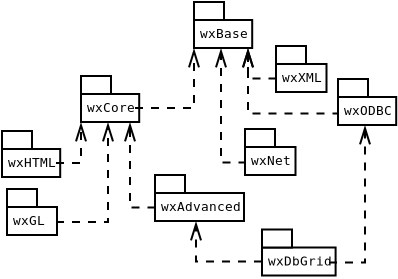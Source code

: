 <?xml version="1.0" encoding="UTF-8"?>
<dia:diagram xmlns:dia="http://www.lysator.liu.se/~alla/dia/">
  <dia:layer name="Background" visible="true">
    <dia:object type="UML - SmallPackage" version="0" id="O0">
      <dia:attribute name="obj_pos">
        <dia:point val="0.4,2.1"/>
      </dia:attribute>
      <dia:attribute name="obj_bb">
        <dia:rectangle val="0.35,1.15;3.15,3.55"/>
      </dia:attribute>
      <dia:attribute name="elem_corner">
        <dia:point val="0.4,2.1"/>
      </dia:attribute>
      <dia:attribute name="elem_width">
        <dia:real val="2.7"/>
      </dia:attribute>
      <dia:attribute name="elem_height">
        <dia:real val="1.4"/>
      </dia:attribute>
      <dia:attribute name="line_colour">
        <dia:color val="#000000"/>
      </dia:attribute>
      <dia:attribute name="fill_colour">
        <dia:color val="#ffffff"/>
      </dia:attribute>
      <dia:attribute name="stereotype">
        <dia:string>##</dia:string>
      </dia:attribute>
      <dia:attribute name="text">
        <dia:composite type="text">
          <dia:attribute name="string">
            <dia:string>#wxBase#</dia:string>
          </dia:attribute>
          <dia:attribute name="font">
            <dia:font family="monospace" style="0" name="Courier"/>
          </dia:attribute>
          <dia:attribute name="height">
            <dia:real val="0.8"/>
          </dia:attribute>
          <dia:attribute name="pos">
            <dia:point val="0.7,3"/>
          </dia:attribute>
          <dia:attribute name="color">
            <dia:color val="#000000"/>
          </dia:attribute>
          <dia:attribute name="alignment">
            <dia:enum val="0"/>
          </dia:attribute>
        </dia:composite>
      </dia:attribute>
    </dia:object>
    <dia:object type="UML - SmallPackage" version="0" id="O1">
      <dia:attribute name="obj_pos">
        <dia:point val="-5.25,5.8"/>
      </dia:attribute>
      <dia:attribute name="obj_bb">
        <dia:rectangle val="-5.3,4.85;-2.5,7.25"/>
      </dia:attribute>
      <dia:attribute name="elem_corner">
        <dia:point val="-5.25,5.8"/>
      </dia:attribute>
      <dia:attribute name="elem_width">
        <dia:real val="2.7"/>
      </dia:attribute>
      <dia:attribute name="elem_height">
        <dia:real val="1.4"/>
      </dia:attribute>
      <dia:attribute name="line_colour">
        <dia:color val="#000000"/>
      </dia:attribute>
      <dia:attribute name="fill_colour">
        <dia:color val="#ffffff"/>
      </dia:attribute>
      <dia:attribute name="stereotype">
        <dia:string>##</dia:string>
      </dia:attribute>
      <dia:attribute name="text">
        <dia:composite type="text">
          <dia:attribute name="string">
            <dia:string>#wxCore#</dia:string>
          </dia:attribute>
          <dia:attribute name="font">
            <dia:font family="monospace" style="0" name="Courier"/>
          </dia:attribute>
          <dia:attribute name="height">
            <dia:real val="0.8"/>
          </dia:attribute>
          <dia:attribute name="pos">
            <dia:point val="-4.95,6.7"/>
          </dia:attribute>
          <dia:attribute name="color">
            <dia:color val="#000000"/>
          </dia:attribute>
          <dia:attribute name="alignment">
            <dia:enum val="0"/>
          </dia:attribute>
        </dia:composite>
      </dia:attribute>
    </dia:object>
    <dia:object type="UML - Dependency" version="0" id="O2">
      <dia:attribute name="obj_pos">
        <dia:point val="-2.55,6.5"/>
      </dia:attribute>
      <dia:attribute name="obj_bb">
        <dia:rectangle val="-2.55,3.05;0.85,7.3"/>
      </dia:attribute>
      <dia:attribute name="orth_points">
        <dia:point val="-2.55,6.5"/>
        <dia:point val="-2.55,6.5"/>
        <dia:point val="0.4,6.5"/>
        <dia:point val="0.4,3.5"/>
      </dia:attribute>
      <dia:attribute name="orth_orient">
        <dia:enum val="1"/>
        <dia:enum val="0"/>
        <dia:enum val="1"/>
      </dia:attribute>
      <dia:attribute name="orth_autoroute">
        <dia:boolean val="true"/>
      </dia:attribute>
      <dia:attribute name="line_colour">
        <dia:color val="#000000"/>
      </dia:attribute>
      <dia:attribute name="name">
        <dia:string>##</dia:string>
      </dia:attribute>
      <dia:attribute name="stereotype">
        <dia:string>##</dia:string>
      </dia:attribute>
      <dia:attribute name="draw_arrow">
        <dia:boolean val="true"/>
      </dia:attribute>
      <dia:connections>
        <dia:connection handle="0" to="O1" connection="4"/>
        <dia:connection handle="1" to="O0" connection="5"/>
      </dia:connections>
    </dia:object>
    <dia:object type="UML - SmallPackage" version="0" id="O3">
      <dia:attribute name="obj_pos">
        <dia:point val="-9.2,8.55"/>
      </dia:attribute>
      <dia:attribute name="obj_bb">
        <dia:rectangle val="-9.25,7.6;-6.45,10"/>
      </dia:attribute>
      <dia:attribute name="elem_corner">
        <dia:point val="-9.2,8.55"/>
      </dia:attribute>
      <dia:attribute name="elem_width">
        <dia:real val="2.7"/>
      </dia:attribute>
      <dia:attribute name="elem_height">
        <dia:real val="1.4"/>
      </dia:attribute>
      <dia:attribute name="line_colour">
        <dia:color val="#000000"/>
      </dia:attribute>
      <dia:attribute name="fill_colour">
        <dia:color val="#ffffff"/>
      </dia:attribute>
      <dia:attribute name="stereotype">
        <dia:string>##</dia:string>
      </dia:attribute>
      <dia:attribute name="text">
        <dia:composite type="text">
          <dia:attribute name="string">
            <dia:string>#wxHTML#</dia:string>
          </dia:attribute>
          <dia:attribute name="font">
            <dia:font family="monospace" style="0" name="Courier"/>
          </dia:attribute>
          <dia:attribute name="height">
            <dia:real val="0.8"/>
          </dia:attribute>
          <dia:attribute name="pos">
            <dia:point val="-8.9,9.45"/>
          </dia:attribute>
          <dia:attribute name="color">
            <dia:color val="#000000"/>
          </dia:attribute>
          <dia:attribute name="alignment">
            <dia:enum val="0"/>
          </dia:attribute>
        </dia:composite>
      </dia:attribute>
    </dia:object>
    <dia:object type="UML - SmallPackage" version="0" id="O4">
      <dia:attribute name="obj_pos">
        <dia:point val="-1.55,10.75"/>
      </dia:attribute>
      <dia:attribute name="obj_bb">
        <dia:rectangle val="-1.6,9.8;2.6,12.2"/>
      </dia:attribute>
      <dia:attribute name="elem_corner">
        <dia:point val="-1.55,10.75"/>
      </dia:attribute>
      <dia:attribute name="elem_width">
        <dia:real val="4.1"/>
      </dia:attribute>
      <dia:attribute name="elem_height">
        <dia:real val="1.4"/>
      </dia:attribute>
      <dia:attribute name="line_colour">
        <dia:color val="#000000"/>
      </dia:attribute>
      <dia:attribute name="fill_colour">
        <dia:color val="#ffffff"/>
      </dia:attribute>
      <dia:attribute name="stereotype">
        <dia:string>##</dia:string>
      </dia:attribute>
      <dia:attribute name="text">
        <dia:composite type="text">
          <dia:attribute name="string">
            <dia:string>#wxAdvanced#</dia:string>
          </dia:attribute>
          <dia:attribute name="font">
            <dia:font family="monospace" style="0" name="Courier"/>
          </dia:attribute>
          <dia:attribute name="height">
            <dia:real val="0.8"/>
          </dia:attribute>
          <dia:attribute name="pos">
            <dia:point val="-1.25,11.65"/>
          </dia:attribute>
          <dia:attribute name="color">
            <dia:color val="#000000"/>
          </dia:attribute>
          <dia:attribute name="alignment">
            <dia:enum val="0"/>
          </dia:attribute>
        </dia:composite>
      </dia:attribute>
    </dia:object>
    <dia:object type="UML - Dependency" version="0" id="O5">
      <dia:attribute name="obj_pos">
        <dia:point val="-6.5,9.25"/>
      </dia:attribute>
      <dia:attribute name="obj_bb">
        <dia:rectangle val="-6.5,6.75;-4.8,10.05"/>
      </dia:attribute>
      <dia:attribute name="orth_points">
        <dia:point val="-6.5,9.25"/>
        <dia:point val="-6.5,9.25"/>
        <dia:point val="-5.25,9.25"/>
        <dia:point val="-5.25,7.2"/>
      </dia:attribute>
      <dia:attribute name="orth_orient">
        <dia:enum val="1"/>
        <dia:enum val="0"/>
        <dia:enum val="1"/>
      </dia:attribute>
      <dia:attribute name="orth_autoroute">
        <dia:boolean val="true"/>
      </dia:attribute>
      <dia:attribute name="line_colour">
        <dia:color val="#000000"/>
      </dia:attribute>
      <dia:attribute name="name">
        <dia:string>##</dia:string>
      </dia:attribute>
      <dia:attribute name="stereotype">
        <dia:string>##</dia:string>
      </dia:attribute>
      <dia:attribute name="draw_arrow">
        <dia:boolean val="true"/>
      </dia:attribute>
      <dia:connections>
        <dia:connection handle="0" to="O3" connection="4"/>
        <dia:connection handle="1" to="O1" connection="5"/>
      </dia:connections>
    </dia:object>
    <dia:object type="UML - Dependency" version="0" id="O6">
      <dia:attribute name="obj_pos">
        <dia:point val="-1.55,11.45"/>
      </dia:attribute>
      <dia:attribute name="obj_bb">
        <dia:rectangle val="-3.25,6.75;-1.5,12.275"/>
      </dia:attribute>
      <dia:attribute name="orth_points">
        <dia:point val="-1.55,11.45"/>
        <dia:point val="-1.55,11.475"/>
        <dia:point val="-2.8,11.475"/>
        <dia:point val="-2.8,7.2"/>
      </dia:attribute>
      <dia:attribute name="orth_orient">
        <dia:enum val="1"/>
        <dia:enum val="0"/>
        <dia:enum val="1"/>
      </dia:attribute>
      <dia:attribute name="orth_autoroute">
        <dia:boolean val="true"/>
      </dia:attribute>
      <dia:attribute name="line_colour">
        <dia:color val="#000000"/>
      </dia:attribute>
      <dia:attribute name="name">
        <dia:string>##</dia:string>
      </dia:attribute>
      <dia:attribute name="stereotype">
        <dia:string>##</dia:string>
      </dia:attribute>
      <dia:attribute name="draw_arrow">
        <dia:boolean val="true"/>
      </dia:attribute>
      <dia:connections>
        <dia:connection handle="0" to="O4" connection="3"/>
      </dia:connections>
    </dia:object>
    <dia:object type="UML - SmallPackage" version="0" id="O7">
      <dia:attribute name="obj_pos">
        <dia:point val="-8.95,11.45"/>
      </dia:attribute>
      <dia:attribute name="obj_bb">
        <dia:rectangle val="-9.0,10.5;-6.4,12.9"/>
      </dia:attribute>
      <dia:attribute name="elem_corner">
        <dia:point val="-8.95,11.45"/>
      </dia:attribute>
      <dia:attribute name="elem_width">
        <dia:real val="2.5"/>
      </dia:attribute>
      <dia:attribute name="elem_height">
        <dia:real val="1.4"/>
      </dia:attribute>
      <dia:attribute name="line_colour">
        <dia:color val="#000000"/>
      </dia:attribute>
      <dia:attribute name="fill_colour">
        <dia:color val="#ffffff"/>
      </dia:attribute>
      <dia:attribute name="stereotype">
        <dia:string>##</dia:string>
      </dia:attribute>
      <dia:attribute name="text">
        <dia:composite type="text">
          <dia:attribute name="string">
            <dia:string>#wxGL#</dia:string>
          </dia:attribute>
          <dia:attribute name="font">
            <dia:font family="monospace" style="0" name="Courier"/>
          </dia:attribute>
          <dia:attribute name="height">
            <dia:real val="0.8"/>
          </dia:attribute>
          <dia:attribute name="pos">
            <dia:point val="-8.65,12.35"/>
          </dia:attribute>
          <dia:attribute name="color">
            <dia:color val="#000000"/>
          </dia:attribute>
          <dia:attribute name="alignment">
            <dia:enum val="0"/>
          </dia:attribute>
        </dia:composite>
      </dia:attribute>
    </dia:object>
    <dia:object type="UML - Dependency" version="0" id="O8">
      <dia:attribute name="obj_pos">
        <dia:point val="-6.45,12.15"/>
      </dia:attribute>
      <dia:attribute name="obj_bb">
        <dia:rectangle val="-6.5,6.75;-3.45,13"/>
      </dia:attribute>
      <dia:attribute name="orth_points">
        <dia:point val="-6.45,12.15"/>
        <dia:point val="-6.45,12.2"/>
        <dia:point val="-3.9,12.2"/>
        <dia:point val="-3.9,7.2"/>
      </dia:attribute>
      <dia:attribute name="orth_orient">
        <dia:enum val="1"/>
        <dia:enum val="0"/>
        <dia:enum val="1"/>
      </dia:attribute>
      <dia:attribute name="orth_autoroute">
        <dia:boolean val="true"/>
      </dia:attribute>
      <dia:attribute name="line_colour">
        <dia:color val="#000000"/>
      </dia:attribute>
      <dia:attribute name="name">
        <dia:string>##</dia:string>
      </dia:attribute>
      <dia:attribute name="stereotype">
        <dia:string>##</dia:string>
      </dia:attribute>
      <dia:attribute name="draw_arrow">
        <dia:boolean val="true"/>
      </dia:attribute>
      <dia:connections>
        <dia:connection handle="0" to="O7" connection="4"/>
        <dia:connection handle="1" to="O1" connection="6"/>
      </dia:connections>
    </dia:object>
    <dia:object type="UML - SmallPackage" version="0" id="O9">
      <dia:attribute name="obj_pos">
        <dia:point val="2.95,8.45"/>
      </dia:attribute>
      <dia:attribute name="obj_bb">
        <dia:rectangle val="2.9,7.5;5.5,9.9"/>
      </dia:attribute>
      <dia:attribute name="elem_corner">
        <dia:point val="2.95,8.45"/>
      </dia:attribute>
      <dia:attribute name="elem_width">
        <dia:real val="2.5"/>
      </dia:attribute>
      <dia:attribute name="elem_height">
        <dia:real val="1.4"/>
      </dia:attribute>
      <dia:attribute name="line_colour">
        <dia:color val="#000000"/>
      </dia:attribute>
      <dia:attribute name="fill_colour">
        <dia:color val="#ffffff"/>
      </dia:attribute>
      <dia:attribute name="stereotype">
        <dia:string>##</dia:string>
      </dia:attribute>
      <dia:attribute name="text">
        <dia:composite type="text">
          <dia:attribute name="string">
            <dia:string>#wxNet#</dia:string>
          </dia:attribute>
          <dia:attribute name="font">
            <dia:font family="monospace" style="0" name="Courier"/>
          </dia:attribute>
          <dia:attribute name="height">
            <dia:real val="0.8"/>
          </dia:attribute>
          <dia:attribute name="pos">
            <dia:point val="3.25,9.35"/>
          </dia:attribute>
          <dia:attribute name="color">
            <dia:color val="#000000"/>
          </dia:attribute>
          <dia:attribute name="alignment">
            <dia:enum val="0"/>
          </dia:attribute>
        </dia:composite>
      </dia:attribute>
    </dia:object>
    <dia:object type="UML - SmallPackage" version="0" id="O10">
      <dia:attribute name="obj_pos">
        <dia:point val="4.5,4.3"/>
      </dia:attribute>
      <dia:attribute name="obj_bb">
        <dia:rectangle val="4.45,3.35;7.05,5.75"/>
      </dia:attribute>
      <dia:attribute name="elem_corner">
        <dia:point val="4.5,4.3"/>
      </dia:attribute>
      <dia:attribute name="elem_width">
        <dia:real val="2.5"/>
      </dia:attribute>
      <dia:attribute name="elem_height">
        <dia:real val="1.4"/>
      </dia:attribute>
      <dia:attribute name="line_colour">
        <dia:color val="#000000"/>
      </dia:attribute>
      <dia:attribute name="fill_colour">
        <dia:color val="#ffffff"/>
      </dia:attribute>
      <dia:attribute name="stereotype">
        <dia:string>##</dia:string>
      </dia:attribute>
      <dia:attribute name="text">
        <dia:composite type="text">
          <dia:attribute name="string">
            <dia:string>#wxXML#</dia:string>
          </dia:attribute>
          <dia:attribute name="font">
            <dia:font family="monospace" style="0" name="Courier"/>
          </dia:attribute>
          <dia:attribute name="height">
            <dia:real val="0.8"/>
          </dia:attribute>
          <dia:attribute name="pos">
            <dia:point val="4.8,5.2"/>
          </dia:attribute>
          <dia:attribute name="color">
            <dia:color val="#000000"/>
          </dia:attribute>
          <dia:attribute name="alignment">
            <dia:enum val="0"/>
          </dia:attribute>
        </dia:composite>
      </dia:attribute>
    </dia:object>
    <dia:object type="UML - Dependency" version="0" id="O11">
      <dia:attribute name="obj_pos">
        <dia:point val="4.5,5"/>
      </dia:attribute>
      <dia:attribute name="obj_bb">
        <dia:rectangle val="2.65,3.05;4.55,5.825"/>
      </dia:attribute>
      <dia:attribute name="orth_points">
        <dia:point val="4.5,5"/>
        <dia:point val="4.5,5.025"/>
        <dia:point val="3.1,5.025"/>
        <dia:point val="3.1,3.5"/>
      </dia:attribute>
      <dia:attribute name="orth_orient">
        <dia:enum val="1"/>
        <dia:enum val="0"/>
        <dia:enum val="1"/>
      </dia:attribute>
      <dia:attribute name="orth_autoroute">
        <dia:boolean val="true"/>
      </dia:attribute>
      <dia:attribute name="line_colour">
        <dia:color val="#000000"/>
      </dia:attribute>
      <dia:attribute name="name">
        <dia:string>##</dia:string>
      </dia:attribute>
      <dia:attribute name="stereotype">
        <dia:string>##</dia:string>
      </dia:attribute>
      <dia:attribute name="draw_arrow">
        <dia:boolean val="true"/>
      </dia:attribute>
      <dia:connections>
        <dia:connection handle="0" to="O10" connection="3"/>
        <dia:connection handle="1" to="O0" connection="7"/>
      </dia:connections>
    </dia:object>
    <dia:object type="UML - Dependency" version="0" id="O12">
      <dia:attribute name="obj_pos">
        <dia:point val="2.95,9.15"/>
      </dia:attribute>
      <dia:attribute name="obj_bb">
        <dia:rectangle val="1.3,3.05;3.0,10.025"/>
      </dia:attribute>
      <dia:attribute name="orth_points">
        <dia:point val="2.95,9.15"/>
        <dia:point val="2.95,9.225"/>
        <dia:point val="1.75,9.225"/>
        <dia:point val="1.75,3.5"/>
      </dia:attribute>
      <dia:attribute name="orth_orient">
        <dia:enum val="1"/>
        <dia:enum val="0"/>
        <dia:enum val="1"/>
      </dia:attribute>
      <dia:attribute name="orth_autoroute">
        <dia:boolean val="true"/>
      </dia:attribute>
      <dia:attribute name="line_colour">
        <dia:color val="#000000"/>
      </dia:attribute>
      <dia:attribute name="name">
        <dia:string>##</dia:string>
      </dia:attribute>
      <dia:attribute name="stereotype">
        <dia:string>##</dia:string>
      </dia:attribute>
      <dia:attribute name="draw_arrow">
        <dia:boolean val="true"/>
      </dia:attribute>
      <dia:connections>
        <dia:connection handle="0" to="O9" connection="3"/>
        <dia:connection handle="1" to="O0" connection="6"/>
      </dia:connections>
    </dia:object>
    <dia:object type="UML - SmallPackage" version="0" id="O13">
      <dia:attribute name="obj_pos">
        <dia:point val="7.6,5.95"/>
      </dia:attribute>
      <dia:attribute name="obj_bb">
        <dia:rectangle val="7.55,5;10.35,7.4"/>
      </dia:attribute>
      <dia:attribute name="elem_corner">
        <dia:point val="7.6,5.95"/>
      </dia:attribute>
      <dia:attribute name="elem_width">
        <dia:real val="2.7"/>
      </dia:attribute>
      <dia:attribute name="elem_height">
        <dia:real val="1.4"/>
      </dia:attribute>
      <dia:attribute name="line_colour">
        <dia:color val="#000000"/>
      </dia:attribute>
      <dia:attribute name="fill_colour">
        <dia:color val="#ffffff"/>
      </dia:attribute>
      <dia:attribute name="stereotype">
        <dia:string>##</dia:string>
      </dia:attribute>
      <dia:attribute name="text">
        <dia:composite type="text">
          <dia:attribute name="string">
            <dia:string>#wxODBC#</dia:string>
          </dia:attribute>
          <dia:attribute name="font">
            <dia:font family="monospace" style="0" name="Courier"/>
          </dia:attribute>
          <dia:attribute name="height">
            <dia:real val="0.8"/>
          </dia:attribute>
          <dia:attribute name="pos">
            <dia:point val="7.9,6.85"/>
          </dia:attribute>
          <dia:attribute name="color">
            <dia:color val="#000000"/>
          </dia:attribute>
          <dia:attribute name="alignment">
            <dia:enum val="0"/>
          </dia:attribute>
        </dia:composite>
      </dia:attribute>
    </dia:object>
    <dia:object type="UML - Dependency" version="0" id="O14">
      <dia:attribute name="obj_pos">
        <dia:point val="7.6,6.65"/>
      </dia:attribute>
      <dia:attribute name="obj_bb">
        <dia:rectangle val="2.65,3.05;7.65,7.575"/>
      </dia:attribute>
      <dia:attribute name="orth_points">
        <dia:point val="7.6,6.65"/>
        <dia:point val="7.6,6.775"/>
        <dia:point val="3.1,6.775"/>
        <dia:point val="3.1,3.5"/>
      </dia:attribute>
      <dia:attribute name="orth_orient">
        <dia:enum val="1"/>
        <dia:enum val="0"/>
        <dia:enum val="1"/>
      </dia:attribute>
      <dia:attribute name="orth_autoroute">
        <dia:boolean val="true"/>
      </dia:attribute>
      <dia:attribute name="line_colour">
        <dia:color val="#000000"/>
      </dia:attribute>
      <dia:attribute name="name">
        <dia:string>##</dia:string>
      </dia:attribute>
      <dia:attribute name="stereotype">
        <dia:string>##</dia:string>
      </dia:attribute>
      <dia:attribute name="draw_arrow">
        <dia:boolean val="true"/>
      </dia:attribute>
      <dia:connections>
        <dia:connection handle="0" to="O13" connection="3"/>
        <dia:connection handle="1" to="O0" connection="7"/>
      </dia:connections>
    </dia:object>
    <dia:object type="UML - SmallPackage" version="0" id="O15">
      <dia:attribute name="obj_pos">
        <dia:point val="3.8,13.475"/>
      </dia:attribute>
      <dia:attribute name="obj_bb">
        <dia:rectangle val="3.75,12.525;7.25,14.925"/>
      </dia:attribute>
      <dia:attribute name="elem_corner">
        <dia:point val="3.8,13.475"/>
      </dia:attribute>
      <dia:attribute name="elem_width">
        <dia:real val="3.4"/>
      </dia:attribute>
      <dia:attribute name="elem_height">
        <dia:real val="1.4"/>
      </dia:attribute>
      <dia:attribute name="line_colour">
        <dia:color val="#000000"/>
      </dia:attribute>
      <dia:attribute name="fill_colour">
        <dia:color val="#ffffff"/>
      </dia:attribute>
      <dia:attribute name="stereotype">
        <dia:string>##</dia:string>
      </dia:attribute>
      <dia:attribute name="text">
        <dia:composite type="text">
          <dia:attribute name="string">
            <dia:string>#wxDbGrid#</dia:string>
          </dia:attribute>
          <dia:attribute name="font">
            <dia:font family="monospace" style="0" name="Courier"/>
          </dia:attribute>
          <dia:attribute name="height">
            <dia:real val="0.8"/>
          </dia:attribute>
          <dia:attribute name="pos">
            <dia:point val="4.1,14.375"/>
          </dia:attribute>
          <dia:attribute name="color">
            <dia:color val="#000000"/>
          </dia:attribute>
          <dia:attribute name="alignment">
            <dia:enum val="0"/>
          </dia:attribute>
        </dia:composite>
      </dia:attribute>
    </dia:object>
    <dia:object type="UML - Dependency" version="0" id="O16">
      <dia:attribute name="obj_pos">
        <dia:point val="3.8,14.175"/>
      </dia:attribute>
      <dia:attribute name="obj_bb">
        <dia:rectangle val="0.05,11.7;3.8,14.975"/>
      </dia:attribute>
      <dia:attribute name="orth_points">
        <dia:point val="3.8,14.175"/>
        <dia:point val="3.8,14.175"/>
        <dia:point val="0.5,14.175"/>
        <dia:point val="0.5,12.15"/>
      </dia:attribute>
      <dia:attribute name="orth_orient">
        <dia:enum val="1"/>
        <dia:enum val="0"/>
        <dia:enum val="1"/>
      </dia:attribute>
      <dia:attribute name="orth_autoroute">
        <dia:boolean val="true"/>
      </dia:attribute>
      <dia:attribute name="line_colour">
        <dia:color val="#000000"/>
      </dia:attribute>
      <dia:attribute name="name">
        <dia:string>##</dia:string>
      </dia:attribute>
      <dia:attribute name="stereotype">
        <dia:string>##</dia:string>
      </dia:attribute>
      <dia:attribute name="draw_arrow">
        <dia:boolean val="true"/>
      </dia:attribute>
      <dia:connections>
        <dia:connection handle="0" to="O15" connection="3"/>
        <dia:connection handle="1" to="O4" connection="6"/>
      </dia:connections>
    </dia:object>
    <dia:object type="UML - Dependency" version="0" id="O17">
      <dia:attribute name="obj_pos">
        <dia:point val="7.2,14.175"/>
      </dia:attribute>
      <dia:attribute name="obj_bb">
        <dia:rectangle val="7.15,6.9;9.4,15.025"/>
      </dia:attribute>
      <dia:attribute name="orth_points">
        <dia:point val="7.2,14.175"/>
        <dia:point val="7.2,14.225"/>
        <dia:point val="8.95,14.225"/>
        <dia:point val="8.95,7.35"/>
      </dia:attribute>
      <dia:attribute name="orth_orient">
        <dia:enum val="1"/>
        <dia:enum val="0"/>
        <dia:enum val="1"/>
      </dia:attribute>
      <dia:attribute name="orth_autoroute">
        <dia:boolean val="true"/>
      </dia:attribute>
      <dia:attribute name="line_colour">
        <dia:color val="#000000"/>
      </dia:attribute>
      <dia:attribute name="name">
        <dia:string>##</dia:string>
      </dia:attribute>
      <dia:attribute name="stereotype">
        <dia:string>##</dia:string>
      </dia:attribute>
      <dia:attribute name="draw_arrow">
        <dia:boolean val="true"/>
      </dia:attribute>
      <dia:connections>
        <dia:connection handle="0" to="O15" connection="4"/>
        <dia:connection handle="1" to="O13" connection="6"/>
      </dia:connections>
    </dia:object>
  </dia:layer>
</dia:diagram>
